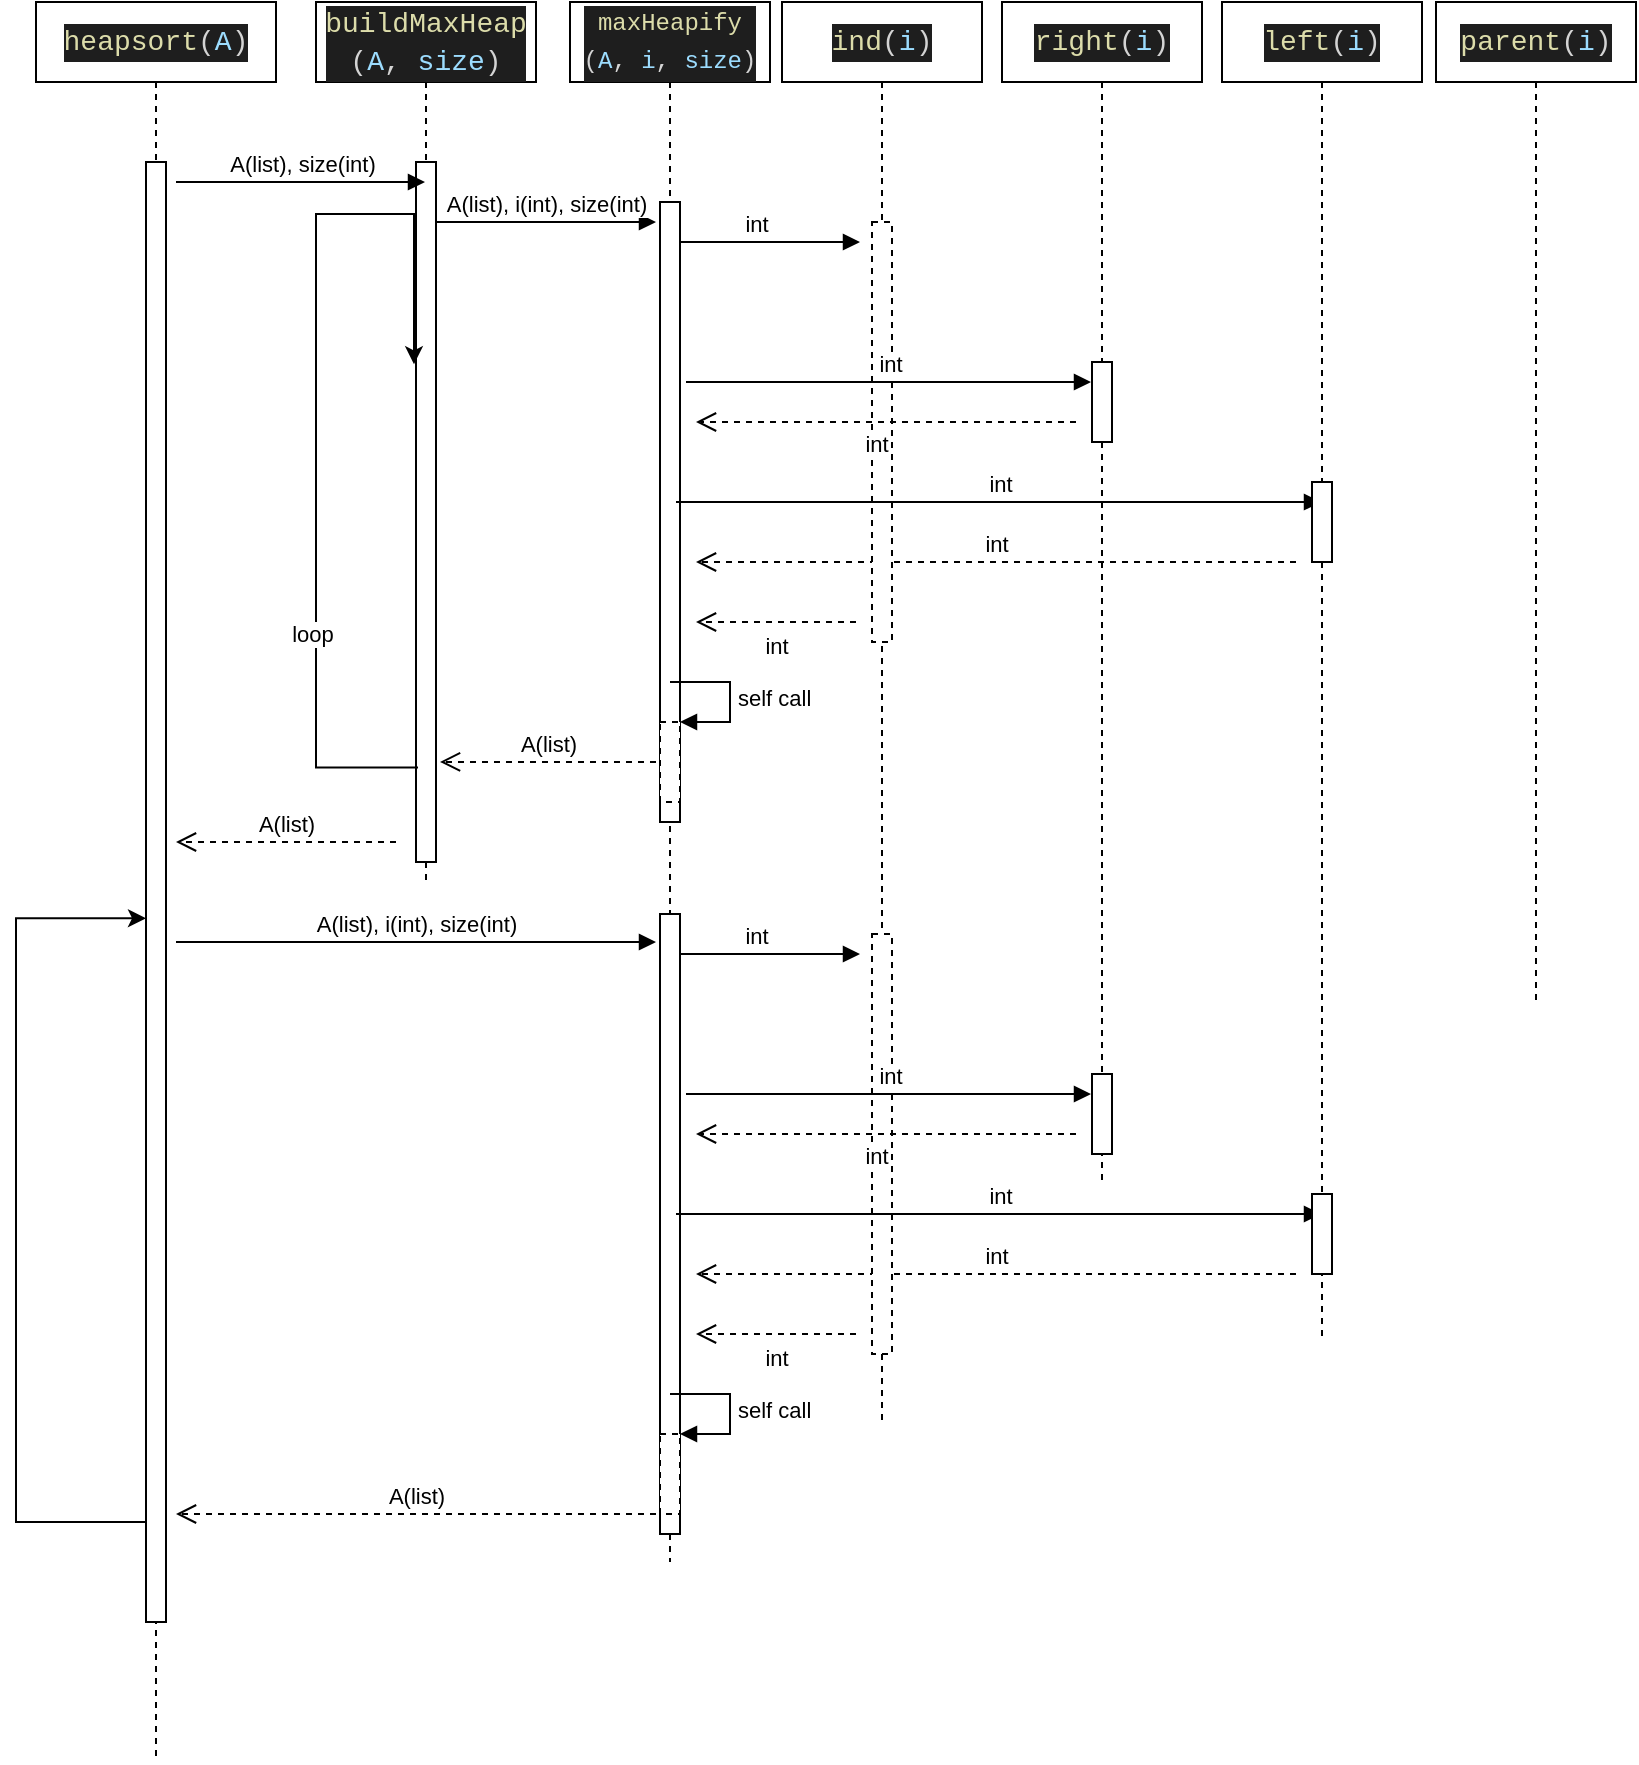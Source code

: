 <mxfile version="14.9.7" type="github" pages="2">
  <diagram id="40OqbkosAxlgUnEVLrqV" name="structureUML">
    <mxGraphModel dx="780" dy="778" grid="1" gridSize="10" guides="1" tooltips="1" connect="1" arrows="1" fold="1" page="1" pageScale="1" pageWidth="850" pageHeight="1100" math="0" shadow="0">
      <root>
        <mxCell id="0" />
        <mxCell id="1" parent="0" />
        <mxCell id="xtts4p5RJZJ0kuQn7VW0-3" value="&lt;div style=&quot;color: rgb(212 , 212 , 212) ; background-color: rgb(30 , 30 , 30) ; font-family: &amp;#34;consolas&amp;#34; , &amp;#34;courier new&amp;#34; , monospace ; font-weight: normal ; font-size: 14px ; line-height: 19px&quot;&gt;&lt;div&gt;&lt;span style=&quot;color: #dcdcaa&quot;&gt;parent&lt;/span&gt;&lt;span style=&quot;color: #d4d4d4&quot;&gt;(&lt;/span&gt;&lt;span style=&quot;color: #9cdcfe&quot;&gt;i&lt;/span&gt;&lt;span style=&quot;color: #d4d4d4&quot;&gt;)&lt;/span&gt;&lt;/div&gt;&lt;/div&gt;" style="shape=umlLifeline;perimeter=lifelinePerimeter;whiteSpace=wrap;html=1;container=1;collapsible=0;recursiveResize=0;outlineConnect=0;" parent="1" vertex="1">
          <mxGeometry x="730" y="40" width="100" height="500" as="geometry" />
        </mxCell>
        <mxCell id="xtts4p5RJZJ0kuQn7VW0-8" value="&lt;div style=&quot;color: rgb(212 , 212 , 212) ; background-color: rgb(30 , 30 , 30) ; font-family: &amp;#34;consolas&amp;#34; , &amp;#34;courier new&amp;#34; , monospace ; font-weight: normal ; font-size: 14px ; line-height: 19px&quot;&gt;&lt;div&gt;&lt;span style=&quot;color: #dcdcaa&quot;&gt;left&lt;/span&gt;&lt;span style=&quot;color: #d4d4d4&quot;&gt;(&lt;/span&gt;&lt;span style=&quot;color: #9cdcfe&quot;&gt;i&lt;/span&gt;&lt;span style=&quot;color: #d4d4d4&quot;&gt;)&lt;/span&gt;&lt;/div&gt;&lt;/div&gt;" style="shape=umlLifeline;perimeter=lifelinePerimeter;whiteSpace=wrap;html=1;container=1;collapsible=0;recursiveResize=0;outlineConnect=0;" parent="1" vertex="1">
          <mxGeometry x="623" y="40" width="100" height="670" as="geometry" />
        </mxCell>
        <mxCell id="xtts4p5RJZJ0kuQn7VW0-9" value="&lt;div style=&quot;color: rgb(212 , 212 , 212) ; background-color: rgb(30 , 30 , 30) ; font-family: &amp;#34;consolas&amp;#34; , &amp;#34;courier new&amp;#34; , monospace ; font-weight: normal ; font-size: 14px ; line-height: 19px&quot;&gt;&lt;div&gt;&lt;span style=&quot;color: #dcdcaa&quot;&gt;right&lt;/span&gt;&lt;span style=&quot;color: #d4d4d4&quot;&gt;(&lt;/span&gt;&lt;span style=&quot;color: #9cdcfe&quot;&gt;i&lt;/span&gt;&lt;span style=&quot;color: #d4d4d4&quot;&gt;)&lt;/span&gt;&lt;/div&gt;&lt;/div&gt;" style="shape=umlLifeline;perimeter=lifelinePerimeter;whiteSpace=wrap;html=1;container=1;collapsible=0;recursiveResize=0;outlineConnect=0;" parent="1" vertex="1">
          <mxGeometry x="513" y="40" width="100" height="590" as="geometry" />
        </mxCell>
        <mxCell id="xtts4p5RJZJ0kuQn7VW0-121" value="" style="html=1;points=[];perimeter=orthogonalPerimeter;" parent="xtts4p5RJZJ0kuQn7VW0-9" vertex="1">
          <mxGeometry x="45" y="180" width="10" height="40" as="geometry" />
        </mxCell>
        <mxCell id="xtts4p5RJZJ0kuQn7VW0-132" value="&lt;div&gt;int&lt;/div&gt;" style="html=1;verticalAlign=bottom;endArrow=open;dashed=1;endSize=8;" parent="xtts4p5RJZJ0kuQn7VW0-9" edge="1">
          <mxGeometry relative="1" as="geometry">
            <mxPoint x="147" y="280" as="sourcePoint" />
            <mxPoint x="-153" y="280" as="targetPoint" />
          </mxGeometry>
        </mxCell>
        <mxCell id="xtts4p5RJZJ0kuQn7VW0-10" value="&lt;div style=&quot;color: rgb(212 , 212 , 212) ; background-color: rgb(30 , 30 , 30) ; font-family: &amp;#34;consolas&amp;#34; , &amp;#34;courier new&amp;#34; , monospace ; font-weight: normal ; font-size: 14px ; line-height: 19px&quot;&gt;&lt;div&gt;&lt;span style=&quot;color: #dcdcaa&quot;&gt;ind&lt;/span&gt;&lt;span style=&quot;color: #d4d4d4&quot;&gt;(&lt;/span&gt;&lt;span style=&quot;color: #9cdcfe&quot;&gt;i&lt;/span&gt;&lt;span style=&quot;color: #d4d4d4&quot;&gt;)&lt;/span&gt;&lt;/div&gt;&lt;/div&gt;" style="shape=umlLifeline;perimeter=lifelinePerimeter;whiteSpace=wrap;html=1;container=1;collapsible=0;recursiveResize=0;outlineConnect=0;" parent="1" vertex="1">
          <mxGeometry x="403" y="40" width="100" height="710" as="geometry" />
        </mxCell>
        <mxCell id="xtts4p5RJZJ0kuQn7VW0-117" value="" style="html=1;points=[];perimeter=orthogonalPerimeter;dashed=1;" parent="xtts4p5RJZJ0kuQn7VW0-10" vertex="1">
          <mxGeometry x="45" y="110" width="10" height="210" as="geometry" />
        </mxCell>
        <mxCell id="xtts4p5RJZJ0kuQn7VW0-123" value="int" style="html=1;verticalAlign=bottom;endArrow=open;dashed=1;endSize=8;" parent="xtts4p5RJZJ0kuQn7VW0-10" edge="1">
          <mxGeometry x="0.053" y="20" relative="1" as="geometry">
            <mxPoint x="147" y="210" as="sourcePoint" />
            <mxPoint x="-43" y="210" as="targetPoint" />
            <mxPoint as="offset" />
          </mxGeometry>
        </mxCell>
        <mxCell id="xtts4p5RJZJ0kuQn7VW0-11" value="&lt;div style=&quot;color: rgb(212 , 212 , 212) ; background-color: rgb(30 , 30 , 30) ; font-family: &amp;#34;consolas&amp;#34; , &amp;#34;courier new&amp;#34; , monospace ; font-weight: normal ; line-height: 19px&quot;&gt;&lt;div&gt;&lt;font style=&quot;font-size: 12px&quot;&gt;&lt;span style=&quot;color: #dcdcaa&quot;&gt;maxHeapify&lt;/span&gt;&lt;span style=&quot;color: #d4d4d4&quot;&gt;&lt;br&gt;&lt;/span&gt;&lt;/font&gt;&lt;/div&gt;&lt;div&gt;&lt;font style=&quot;font-size: 12px&quot;&gt;&lt;span style=&quot;color: #d4d4d4&quot;&gt;(&lt;/span&gt;&lt;span style=&quot;color: #9cdcfe&quot;&gt;A&lt;/span&gt;&lt;span style=&quot;color: #d4d4d4&quot;&gt;,&amp;nbsp;&lt;/span&gt;&lt;span style=&quot;color: #9cdcfe&quot;&gt;i&lt;/span&gt;&lt;span style=&quot;color: #d4d4d4&quot;&gt;,&amp;nbsp;&lt;/span&gt;&lt;span style=&quot;color: #9cdcfe&quot;&gt;size&lt;/span&gt;&lt;span style=&quot;color: #d4d4d4&quot;&gt;)&lt;/span&gt;&lt;/font&gt;&lt;/div&gt;&lt;/div&gt;" style="shape=umlLifeline;perimeter=lifelinePerimeter;whiteSpace=wrap;html=1;container=1;collapsible=0;recursiveResize=0;outlineConnect=0;" parent="1" vertex="1">
          <mxGeometry x="297" y="40" width="100" height="780" as="geometry" />
        </mxCell>
        <mxCell id="xtts4p5RJZJ0kuQn7VW0-112" value="" style="html=1;points=[];perimeter=orthogonalPerimeter;" parent="xtts4p5RJZJ0kuQn7VW0-11" vertex="1">
          <mxGeometry x="45" y="100" width="10" height="310" as="geometry" />
        </mxCell>
        <mxCell id="xtts4p5RJZJ0kuQn7VW0-122" value="int" style="html=1;verticalAlign=bottom;endArrow=block;" parent="xtts4p5RJZJ0kuQn7VW0-11" edge="1">
          <mxGeometry width="80" relative="1" as="geometry">
            <mxPoint x="58" y="190" as="sourcePoint" />
            <mxPoint x="260.5" y="190" as="targetPoint" />
            <Array as="points">
              <mxPoint x="198" y="190" />
            </Array>
          </mxGeometry>
        </mxCell>
        <UserObject label="int" tooltip="" id="xtts4p5RJZJ0kuQn7VW0-130">
          <mxCell style="html=1;verticalAlign=bottom;endArrow=block;" parent="xtts4p5RJZJ0kuQn7VW0-11" target="xtts4p5RJZJ0kuQn7VW0-8" edge="1">
            <mxGeometry width="80" relative="1" as="geometry">
              <mxPoint x="53" y="250" as="sourcePoint" />
              <mxPoint x="133" y="250" as="targetPoint" />
            </mxGeometry>
          </mxCell>
        </UserObject>
        <mxCell id="xtts4p5RJZJ0kuQn7VW0-135" value="" style="html=1;points=[];perimeter=orthogonalPerimeter;dashed=1;" parent="xtts4p5RJZJ0kuQn7VW0-11" vertex="1">
          <mxGeometry x="45" y="360" width="10" height="40" as="geometry" />
        </mxCell>
        <mxCell id="xtts4p5RJZJ0kuQn7VW0-136" value="self call" style="edgeStyle=orthogonalEdgeStyle;html=1;align=left;spacingLeft=2;endArrow=block;rounded=0;entryX=1;entryY=0;" parent="xtts4p5RJZJ0kuQn7VW0-11" target="xtts4p5RJZJ0kuQn7VW0-135" edge="1">
          <mxGeometry relative="1" as="geometry">
            <mxPoint x="50" y="340" as="sourcePoint" />
            <Array as="points">
              <mxPoint x="80" y="340" />
            </Array>
          </mxGeometry>
        </mxCell>
        <mxCell id="xtts4p5RJZJ0kuQn7VW0-12" value="&lt;div style=&quot;color: rgb(212 , 212 , 212) ; background-color: rgb(30 , 30 , 30) ; font-family: &amp;#34;consolas&amp;#34; , &amp;#34;courier new&amp;#34; , monospace ; font-weight: normal ; font-size: 14px ; line-height: 19px&quot;&gt;&lt;div&gt;&lt;span style=&quot;color: #dcdcaa&quot;&gt;buildMaxHeap&lt;/span&gt;&lt;span style=&quot;color: #d4d4d4&quot;&gt;&lt;br&gt;&lt;/span&gt;&lt;/div&gt;&lt;div&gt;&lt;span style=&quot;color: #d4d4d4&quot;&gt;(&lt;/span&gt;&lt;span style=&quot;color: #9cdcfe&quot;&gt;A&lt;/span&gt;&lt;span style=&quot;color: #d4d4d4&quot;&gt;,&amp;nbsp;&lt;/span&gt;&lt;span style=&quot;color: #9cdcfe&quot;&gt;size&lt;/span&gt;&lt;span style=&quot;color: #d4d4d4&quot;&gt;)&lt;/span&gt;&lt;/div&gt;&lt;/div&gt;" style="shape=umlLifeline;perimeter=lifelinePerimeter;whiteSpace=wrap;html=1;container=1;collapsible=0;recursiveResize=0;outlineConnect=0;" parent="1" vertex="1">
          <mxGeometry x="170" y="40" width="110" height="440" as="geometry" />
        </mxCell>
        <mxCell id="xtts4p5RJZJ0kuQn7VW0-106" value="" style="html=1;points=[];perimeter=orthogonalPerimeter;" parent="xtts4p5RJZJ0kuQn7VW0-12" vertex="1">
          <mxGeometry x="50" y="80" width="10" height="350" as="geometry" />
        </mxCell>
        <mxCell id="xtts4p5RJZJ0kuQn7VW0-109" style="edgeStyle=orthogonalEdgeStyle;rounded=0;orthogonalLoop=1;jettySize=auto;html=1;entryX=-0.1;entryY=0.289;entryDx=0;entryDy=0;entryPerimeter=0;exitX=0.1;exitY=0.865;exitDx=0;exitDy=0;exitPerimeter=0;" parent="xtts4p5RJZJ0kuQn7VW0-12" source="xtts4p5RJZJ0kuQn7VW0-106" target="xtts4p5RJZJ0kuQn7VW0-106" edge="1">
          <mxGeometry relative="1" as="geometry">
            <Array as="points">
              <mxPoint y="383" />
              <mxPoint y="106" />
              <mxPoint x="49" y="106" />
            </Array>
          </mxGeometry>
        </mxCell>
        <mxCell id="xtts4p5RJZJ0kuQn7VW0-110" value="loop" style="edgeLabel;html=1;align=center;verticalAlign=middle;resizable=0;points=[];" parent="xtts4p5RJZJ0kuQn7VW0-109" vertex="1" connectable="0">
          <mxGeometry x="-0.662" y="2" relative="1" as="geometry">
            <mxPoint y="-42" as="offset" />
          </mxGeometry>
        </mxCell>
        <mxCell id="xtts4p5RJZJ0kuQn7VW0-111" value="A(list), i(int), size(int)" style="html=1;verticalAlign=bottom;endArrow=block;" parent="xtts4p5RJZJ0kuQn7VW0-12" source="xtts4p5RJZJ0kuQn7VW0-106" edge="1">
          <mxGeometry width="80" relative="1" as="geometry">
            <mxPoint x="70" y="110" as="sourcePoint" />
            <mxPoint x="170" y="110" as="targetPoint" />
          </mxGeometry>
        </mxCell>
        <mxCell id="xtts4p5RJZJ0kuQn7VW0-137" value="A(list)" style="html=1;verticalAlign=bottom;endArrow=open;dashed=1;endSize=8;entryX=1.2;entryY=0.857;entryDx=0;entryDy=0;entryPerimeter=0;" parent="xtts4p5RJZJ0kuQn7VW0-12" target="xtts4p5RJZJ0kuQn7VW0-106" edge="1">
          <mxGeometry relative="1" as="geometry">
            <mxPoint x="170" y="380" as="sourcePoint" />
            <mxPoint x="90" y="380" as="targetPoint" />
          </mxGeometry>
        </mxCell>
        <mxCell id="xtts4p5RJZJ0kuQn7VW0-14" value="&lt;div style=&quot;color: rgb(212 , 212 , 212) ; background-color: rgb(30 , 30 , 30) ; font-family: &amp;#34;consolas&amp;#34; , &amp;#34;courier new&amp;#34; , monospace ; font-weight: normal ; font-size: 14px ; line-height: 19px&quot;&gt;&lt;div&gt;&lt;span style=&quot;color: #dcdcaa&quot;&gt;heapsort&lt;/span&gt;&lt;span style=&quot;color: #d4d4d4&quot;&gt;(&lt;/span&gt;&lt;span style=&quot;color: #9cdcfe&quot;&gt;A&lt;/span&gt;&lt;span style=&quot;color: #d4d4d4&quot;&gt;)&lt;/span&gt;&lt;/div&gt;&lt;/div&gt;" style="shape=umlLifeline;perimeter=lifelinePerimeter;whiteSpace=wrap;html=1;container=1;collapsible=0;recursiveResize=0;outlineConnect=0;" parent="1" vertex="1">
          <mxGeometry x="30" y="40" width="120" height="880" as="geometry" />
        </mxCell>
        <mxCell id="xtts4p5RJZJ0kuQn7VW0-107" value="A(list), size(int)" style="html=1;verticalAlign=bottom;endArrow=block;" parent="xtts4p5RJZJ0kuQn7VW0-14" target="xtts4p5RJZJ0kuQn7VW0-12" edge="1">
          <mxGeometry width="80" relative="1" as="geometry">
            <mxPoint x="70" y="90" as="sourcePoint" />
            <mxPoint x="150" y="90" as="targetPoint" />
          </mxGeometry>
        </mxCell>
        <mxCell id="xtts4p5RJZJ0kuQn7VW0-138" value="A(list)" style="html=1;verticalAlign=bottom;endArrow=open;dashed=1;endSize=8;" parent="xtts4p5RJZJ0kuQn7VW0-14" edge="1">
          <mxGeometry relative="1" as="geometry">
            <mxPoint x="180" y="420" as="sourcePoint" />
            <mxPoint x="70" y="420" as="targetPoint" />
          </mxGeometry>
        </mxCell>
        <mxCell id="xtts4p5RJZJ0kuQn7VW0-66" value="" style="html=1;points=[];perimeter=orthogonalPerimeter;" parent="1" vertex="1">
          <mxGeometry x="85" y="120" width="10" height="730" as="geometry" />
        </mxCell>
        <mxCell id="xtts4p5RJZJ0kuQn7VW0-120" value="int" style="html=1;verticalAlign=bottom;endArrow=open;dashed=1;endSize=8;" parent="1" edge="1">
          <mxGeometry y="21" relative="1" as="geometry">
            <mxPoint x="440" y="350" as="sourcePoint" />
            <mxPoint x="360" y="350" as="targetPoint" />
            <mxPoint as="offset" />
          </mxGeometry>
        </mxCell>
        <mxCell id="xtts4p5RJZJ0kuQn7VW0-116" value="int" style="html=1;verticalAlign=bottom;endArrow=block;" parent="1" edge="1">
          <mxGeometry x="-0.156" width="80" relative="1" as="geometry">
            <mxPoint x="352" y="160" as="sourcePoint" />
            <mxPoint x="442" y="160" as="targetPoint" />
            <mxPoint as="offset" />
          </mxGeometry>
        </mxCell>
        <mxCell id="xtts4p5RJZJ0kuQn7VW0-129" value="" style="html=1;points=[];perimeter=orthogonalPerimeter;" parent="1" vertex="1">
          <mxGeometry x="668" y="280" width="10" height="40" as="geometry" />
        </mxCell>
        <mxCell id="xtts4p5RJZJ0kuQn7VW0-156" value="" style="html=1;points=[];perimeter=orthogonalPerimeter;" parent="1" vertex="1">
          <mxGeometry x="558" y="576" width="10" height="40" as="geometry" />
        </mxCell>
        <mxCell id="xtts4p5RJZJ0kuQn7VW0-157" value="&lt;div&gt;int&lt;/div&gt;" style="html=1;verticalAlign=bottom;endArrow=open;dashed=1;endSize=8;" parent="1" edge="1">
          <mxGeometry relative="1" as="geometry">
            <mxPoint x="660" y="676" as="sourcePoint" />
            <mxPoint x="360" y="676" as="targetPoint" />
          </mxGeometry>
        </mxCell>
        <mxCell id="xtts4p5RJZJ0kuQn7VW0-158" value="" style="html=1;points=[];perimeter=orthogonalPerimeter;dashed=1;" parent="1" vertex="1">
          <mxGeometry x="448" y="506" width="10" height="210" as="geometry" />
        </mxCell>
        <mxCell id="xtts4p5RJZJ0kuQn7VW0-159" value="int" style="html=1;verticalAlign=bottom;endArrow=open;dashed=1;endSize=8;" parent="1" edge="1">
          <mxGeometry x="0.053" y="20" relative="1" as="geometry">
            <mxPoint x="550" y="606" as="sourcePoint" />
            <mxPoint x="360" y="606" as="targetPoint" />
            <mxPoint as="offset" />
          </mxGeometry>
        </mxCell>
        <mxCell id="xtts4p5RJZJ0kuQn7VW0-160" value="" style="html=1;points=[];perimeter=orthogonalPerimeter;" parent="1" vertex="1">
          <mxGeometry x="342" y="496" width="10" height="310" as="geometry" />
        </mxCell>
        <mxCell id="xtts4p5RJZJ0kuQn7VW0-161" value="int" style="html=1;verticalAlign=bottom;endArrow=block;" parent="1" edge="1">
          <mxGeometry width="80" relative="1" as="geometry">
            <mxPoint x="355" y="586" as="sourcePoint" />
            <mxPoint x="557.5" y="586" as="targetPoint" />
            <Array as="points">
              <mxPoint x="495" y="586" />
            </Array>
          </mxGeometry>
        </mxCell>
        <UserObject label="int" tooltip="" id="xtts4p5RJZJ0kuQn7VW0-162">
          <mxCell style="html=1;verticalAlign=bottom;endArrow=block;" parent="1" edge="1">
            <mxGeometry width="80" relative="1" as="geometry">
              <mxPoint x="350" y="646" as="sourcePoint" />
              <mxPoint x="672.5" y="646" as="targetPoint" />
            </mxGeometry>
          </mxCell>
        </UserObject>
        <mxCell id="xtts4p5RJZJ0kuQn7VW0-163" value="" style="html=1;points=[];perimeter=orthogonalPerimeter;dashed=1;" parent="1" vertex="1">
          <mxGeometry x="342" y="756" width="10" height="40" as="geometry" />
        </mxCell>
        <mxCell id="xtts4p5RJZJ0kuQn7VW0-164" value="self call" style="edgeStyle=orthogonalEdgeStyle;html=1;align=left;spacingLeft=2;endArrow=block;rounded=0;entryX=1;entryY=0;" parent="1" target="xtts4p5RJZJ0kuQn7VW0-163" edge="1">
          <mxGeometry relative="1" as="geometry">
            <mxPoint x="347" y="736" as="sourcePoint" />
            <Array as="points">
              <mxPoint x="377" y="736" />
            </Array>
          </mxGeometry>
        </mxCell>
        <mxCell id="xtts4p5RJZJ0kuQn7VW0-165" value="int" style="html=1;verticalAlign=bottom;endArrow=open;dashed=1;endSize=8;" parent="1" edge="1">
          <mxGeometry y="21" relative="1" as="geometry">
            <mxPoint x="440" y="706" as="sourcePoint" />
            <mxPoint x="360" y="706" as="targetPoint" />
            <mxPoint as="offset" />
          </mxGeometry>
        </mxCell>
        <mxCell id="xtts4p5RJZJ0kuQn7VW0-166" value="int" style="html=1;verticalAlign=bottom;endArrow=block;" parent="1" edge="1">
          <mxGeometry x="-0.156" width="80" relative="1" as="geometry">
            <mxPoint x="352" y="516" as="sourcePoint" />
            <mxPoint x="442" y="516" as="targetPoint" />
            <mxPoint as="offset" />
          </mxGeometry>
        </mxCell>
        <mxCell id="xtts4p5RJZJ0kuQn7VW0-167" value="" style="html=1;points=[];perimeter=orthogonalPerimeter;" parent="1" vertex="1">
          <mxGeometry x="668" y="636" width="10" height="40" as="geometry" />
        </mxCell>
        <mxCell id="xtts4p5RJZJ0kuQn7VW0-169" value="A(list), i(int), size(int)" style="html=1;verticalAlign=bottom;endArrow=block;" parent="1" edge="1">
          <mxGeometry width="80" relative="1" as="geometry">
            <mxPoint x="100" y="510" as="sourcePoint" />
            <mxPoint x="340" y="510" as="targetPoint" />
          </mxGeometry>
        </mxCell>
        <mxCell id="xtts4p5RJZJ0kuQn7VW0-170" value="A(list)" style="html=1;verticalAlign=bottom;endArrow=open;dashed=1;endSize=8;" parent="1" edge="1">
          <mxGeometry relative="1" as="geometry">
            <mxPoint x="340" y="796" as="sourcePoint" />
            <mxPoint x="100" y="796" as="targetPoint" />
          </mxGeometry>
        </mxCell>
        <mxCell id="xtts4p5RJZJ0kuQn7VW0-171" style="edgeStyle=orthogonalEdgeStyle;rounded=0;orthogonalLoop=1;jettySize=auto;html=1;entryX=0;entryY=0.518;entryDx=0;entryDy=0;entryPerimeter=0;exitX=0;exitY=0.916;exitDx=0;exitDy=0;exitPerimeter=0;" parent="1" source="xtts4p5RJZJ0kuQn7VW0-66" target="xtts4p5RJZJ0kuQn7VW0-66" edge="1">
          <mxGeometry relative="1" as="geometry">
            <Array as="points">
              <mxPoint x="85" y="800" />
              <mxPoint x="20" y="800" />
              <mxPoint x="20" y="498" />
            </Array>
          </mxGeometry>
        </mxCell>
      </root>
    </mxGraphModel>
  </diagram>
  <diagram name="maxPriority structureUML" id="edA82mGDYcjBV-F5n5Ma">
    <mxGraphModel dx="918" dy="915" grid="1" gridSize="10" guides="1" tooltips="1" connect="1" arrows="1" fold="1" page="1" pageScale="1" pageWidth="850" pageHeight="1100" math="0" shadow="0">
      <root>
        <mxCell id="imOH5e1PaBa-bkASGdSj-0" />
        <mxCell id="imOH5e1PaBa-bkASGdSj-1" parent="imOH5e1PaBa-bkASGdSj-0" />
        <mxCell id="imOH5e1PaBa-bkASGdSj-2" value="&lt;div style=&quot;color: rgb(212 , 212 , 212) ; background-color: rgb(30 , 30 , 30) ; font-family: &amp;#34;consolas&amp;#34; , &amp;#34;courier new&amp;#34; , monospace ; font-weight: normal ; font-size: 14px ; line-height: 19px&quot;&gt;&lt;div&gt;&lt;span style=&quot;color: #dcdcaa&quot;&gt;parent&lt;/span&gt;&lt;span style=&quot;color: #d4d4d4&quot;&gt;(&lt;/span&gt;&lt;span style=&quot;color: #9cdcfe&quot;&gt;i&lt;/span&gt;&lt;span style=&quot;color: #d4d4d4&quot;&gt;)&lt;/span&gt;&lt;/div&gt;&lt;/div&gt;" style="shape=umlLifeline;perimeter=lifelinePerimeter;whiteSpace=wrap;html=1;container=1;collapsible=0;recursiveResize=0;outlineConnect=0;" vertex="1" parent="imOH5e1PaBa-bkASGdSj-1">
          <mxGeometry x="530" y="40" width="100" height="320" as="geometry" />
        </mxCell>
        <mxCell id="imOH5e1PaBa-bkASGdSj-52" value="" style="html=1;points=[];perimeter=orthogonalPerimeter;" vertex="1" parent="imOH5e1PaBa-bkASGdSj-2">
          <mxGeometry x="45" y="220" width="10" height="80" as="geometry" />
        </mxCell>
        <mxCell id="imOH5e1PaBa-bkASGdSj-7" value="&lt;div style=&quot;color: rgb(212 , 212 , 212) ; background-color: rgb(30 , 30 , 30) ; font-family: &amp;#34;consolas&amp;#34; , &amp;#34;courier new&amp;#34; , monospace ; font-weight: normal ; font-size: 14px ; line-height: 19px&quot;&gt;&lt;div&gt;&lt;span style=&quot;color: #dcdcaa&quot;&gt;ind&lt;/span&gt;&lt;span style=&quot;color: #d4d4d4&quot;&gt;(&lt;/span&gt;&lt;span style=&quot;color: #9cdcfe&quot;&gt;i&lt;/span&gt;&lt;span style=&quot;color: #d4d4d4&quot;&gt;)&lt;/span&gt;&lt;/div&gt;&lt;/div&gt;" style="shape=umlLifeline;perimeter=lifelinePerimeter;whiteSpace=wrap;html=1;container=1;collapsible=0;recursiveResize=0;outlineConnect=0;" vertex="1" parent="imOH5e1PaBa-bkASGdSj-1">
          <mxGeometry x="403" y="40" width="100" height="360" as="geometry" />
        </mxCell>
        <mxCell id="imOH5e1PaBa-bkASGdSj-8" value="" style="html=1;points=[];perimeter=orthogonalPerimeter;dashed=1;" vertex="1" parent="imOH5e1PaBa-bkASGdSj-7">
          <mxGeometry x="45" y="130" width="10" height="210" as="geometry" />
        </mxCell>
        <mxCell id="imOH5e1PaBa-bkASGdSj-53" value="return" style="html=1;verticalAlign=bottom;endArrow=open;dashed=1;endSize=8;entryX=1.171;entryY=0.705;entryDx=0;entryDy=0;entryPerimeter=0;" edge="1" parent="imOH5e1PaBa-bkASGdSj-7" target="imOH5e1PaBa-bkASGdSj-47">
          <mxGeometry relative="1" as="geometry">
            <mxPoint x="167" y="280" as="sourcePoint" />
            <mxPoint x="87" y="280" as="targetPoint" />
            <Array as="points">
              <mxPoint x="-113" y="280" />
            </Array>
          </mxGeometry>
        </mxCell>
        <mxCell id="imOH5e1PaBa-bkASGdSj-62" value="int" style="edgeLabel;html=1;align=center;verticalAlign=middle;resizable=0;points=[];" vertex="1" connectable="0" parent="imOH5e1PaBa-bkASGdSj-53">
          <mxGeometry x="0.548" y="1" relative="1" as="geometry">
            <mxPoint x="98" y="9" as="offset" />
          </mxGeometry>
        </mxCell>
        <mxCell id="imOH5e1PaBa-bkASGdSj-44" value="&lt;div style=&quot;color: rgb(212 , 212 , 212) ; background-color: rgb(30 , 30 , 30) ; font-family: &amp;#34;consolas&amp;#34; , &amp;#34;courier new&amp;#34; , monospace ; font-weight: normal ; font-size: 14px ; line-height: 19px&quot;&gt;&lt;div&gt;&lt;span style=&quot;color: #dcdcaa&quot;&gt;maxHeapInsert&lt;/span&gt;&lt;/div&gt;&lt;div&gt;&lt;span style=&quot;color: #dcdcaa&quot;&gt;&lt;/span&gt;&lt;span style=&quot;color: #d4d4d4&quot;&gt;(&lt;/span&gt;&lt;span style=&quot;color: #9cdcfe&quot;&gt;A&lt;/span&gt;&lt;span style=&quot;color: #d4d4d4&quot;&gt;,&amp;nbsp;&lt;/span&gt;&lt;span style=&quot;color: #9cdcfe&quot;&gt;key&lt;/span&gt;&lt;span style=&quot;color: #d4d4d4&quot;&gt;):&lt;/span&gt;&lt;/div&gt;&lt;/div&gt;" style="shape=umlLifeline;perimeter=lifelinePerimeter;whiteSpace=wrap;html=1;container=1;collapsible=0;recursiveResize=0;outlineConnect=0;" vertex="1" parent="imOH5e1PaBa-bkASGdSj-1">
          <mxGeometry x="10" y="40" width="120" height="440" as="geometry" />
        </mxCell>
        <mxCell id="imOH5e1PaBa-bkASGdSj-45" value="" style="html=1;points=[];perimeter=orthogonalPerimeter;" vertex="1" parent="imOH5e1PaBa-bkASGdSj-44">
          <mxGeometry x="55" y="70" width="10" height="330" as="geometry" />
        </mxCell>
        <mxCell id="imOH5e1PaBa-bkASGdSj-49" value="dispatch" style="html=1;verticalAlign=bottom;endArrow=block;entryX=-0.114;entryY=0.113;entryDx=0;entryDy=0;entryPerimeter=0;" edge="1" parent="imOH5e1PaBa-bkASGdSj-44" target="imOH5e1PaBa-bkASGdSj-47">
          <mxGeometry width="80" relative="1" as="geometry">
            <mxPoint x="70" y="120" as="sourcePoint" />
            <mxPoint x="150" y="120" as="targetPoint" />
          </mxGeometry>
        </mxCell>
        <mxCell id="imOH5e1PaBa-bkASGdSj-59" value="list, int, number" style="edgeLabel;html=1;align=center;verticalAlign=middle;resizable=0;points=[];" vertex="1" connectable="0" parent="imOH5e1PaBa-bkASGdSj-49">
          <mxGeometry x="0.598" y="-2" relative="1" as="geometry">
            <mxPoint x="-45" y="8" as="offset" />
          </mxGeometry>
        </mxCell>
        <mxCell id="imOH5e1PaBa-bkASGdSj-55" value="return" style="html=1;verticalAlign=bottom;endArrow=open;dashed=1;endSize=8;" edge="1" parent="imOH5e1PaBa-bkASGdSj-44">
          <mxGeometry relative="1" as="geometry">
            <mxPoint x="190" y="360" as="sourcePoint" />
            <mxPoint x="70" y="360" as="targetPoint" />
          </mxGeometry>
        </mxCell>
        <mxCell id="imOH5e1PaBa-bkASGdSj-64" value="list" style="edgeLabel;html=1;align=center;verticalAlign=middle;resizable=0;points=[];" vertex="1" connectable="0" parent="imOH5e1PaBa-bkASGdSj-55">
          <mxGeometry x="-0.602" y="-1" relative="1" as="geometry">
            <mxPoint x="-36" y="11" as="offset" />
          </mxGeometry>
        </mxCell>
        <mxCell id="imOH5e1PaBa-bkASGdSj-46" value="&lt;div style=&quot;color: rgb(212 , 212 , 212) ; background-color: rgb(30 , 30 , 30) ; font-family: &amp;#34;consolas&amp;#34; , &amp;#34;courier new&amp;#34; , monospace ; font-weight: normal ; font-size: 14px ; line-height: 19px&quot;&gt;&lt;div&gt;&lt;span style=&quot;color: #dcdcaa&quot;&gt;heapIncreaseKey&lt;/span&gt;&lt;span style=&quot;color: #d4d4d4&quot;&gt;&lt;br&gt;&lt;/span&gt;&lt;/div&gt;&lt;div&gt;&lt;span style=&quot;color: #d4d4d4&quot;&gt;(&lt;/span&gt;&lt;span style=&quot;color: #9cdcfe&quot;&gt;A&lt;/span&gt;&lt;span style=&quot;color: #d4d4d4&quot;&gt;,&amp;nbsp;&lt;/span&gt;&lt;span style=&quot;color: #9cdcfe&quot;&gt;i&lt;/span&gt;&lt;span style=&quot;color: #d4d4d4&quot;&gt;,&amp;nbsp;&lt;/span&gt;&lt;span style=&quot;color: #9cdcfe&quot;&gt;key&lt;/span&gt;&lt;span style=&quot;color: #d4d4d4&quot;&gt;):&lt;/span&gt;&lt;/div&gt;&lt;/div&gt;" style="shape=umlLifeline;perimeter=lifelinePerimeter;whiteSpace=wrap;html=1;container=1;collapsible=0;recursiveResize=0;outlineConnect=0;" vertex="1" parent="imOH5e1PaBa-bkASGdSj-1">
          <mxGeometry x="140" y="40" width="130" height="390" as="geometry" />
        </mxCell>
        <mxCell id="imOH5e1PaBa-bkASGdSj-47" value="" style="html=1;points=[];perimeter=orthogonalPerimeter;" vertex="1" parent="imOH5e1PaBa-bkASGdSj-46">
          <mxGeometry x="60" y="90" width="10" height="270" as="geometry" />
        </mxCell>
        <mxCell id="imOH5e1PaBa-bkASGdSj-48" style="edgeStyle=orthogonalEdgeStyle;rounded=0;orthogonalLoop=1;jettySize=auto;html=1;" edge="1" parent="imOH5e1PaBa-bkASGdSj-46" source="imOH5e1PaBa-bkASGdSj-47">
          <mxGeometry relative="1" as="geometry">
            <mxPoint x="65" y="210" as="targetPoint" />
            <Array as="points">
              <mxPoint x="10" y="340" />
              <mxPoint x="10" y="210" />
              <mxPoint x="56" y="210" />
            </Array>
          </mxGeometry>
        </mxCell>
        <mxCell id="imOH5e1PaBa-bkASGdSj-50" value="dispatch" style="html=1;verticalAlign=bottom;endArrow=block;" edge="1" parent="imOH5e1PaBa-bkASGdSj-46">
          <mxGeometry width="80" relative="1" as="geometry">
            <mxPoint x="70" y="140" as="sourcePoint" />
            <mxPoint x="300" y="140" as="targetPoint" />
          </mxGeometry>
        </mxCell>
        <mxCell id="imOH5e1PaBa-bkASGdSj-60" value="int" style="edgeLabel;html=1;align=center;verticalAlign=middle;resizable=0;points=[];" vertex="1" connectable="0" parent="imOH5e1PaBa-bkASGdSj-50">
          <mxGeometry x="0.209" y="3" relative="1" as="geometry">
            <mxPoint x="-19" y="13" as="offset" />
          </mxGeometry>
        </mxCell>
        <mxCell id="imOH5e1PaBa-bkASGdSj-51" value="dispatch" style="html=1;verticalAlign=bottom;endArrow=block;" edge="1" parent="imOH5e1PaBa-bkASGdSj-46" target="imOH5e1PaBa-bkASGdSj-2">
          <mxGeometry width="80" relative="1" as="geometry">
            <mxPoint x="70" y="230" as="sourcePoint" />
            <mxPoint x="150" y="230" as="targetPoint" />
          </mxGeometry>
        </mxCell>
        <mxCell id="imOH5e1PaBa-bkASGdSj-61" value="int" style="edgeLabel;html=1;align=center;verticalAlign=middle;resizable=0;points=[];" vertex="1" connectable="0" parent="imOH5e1PaBa-bkASGdSj-51">
          <mxGeometry x="0.179" y="4" relative="1" as="geometry">
            <mxPoint x="-38" y="9" as="offset" />
          </mxGeometry>
        </mxCell>
        <mxCell id="imOH5e1PaBa-bkASGdSj-54" value="return" style="html=1;verticalAlign=bottom;endArrow=open;dashed=1;endSize=8;entryX=1.314;entryY=0.88;entryDx=0;entryDy=0;entryPerimeter=0;" edge="1" parent="imOH5e1PaBa-bkASGdSj-1" target="imOH5e1PaBa-bkASGdSj-47">
          <mxGeometry relative="1" as="geometry">
            <mxPoint x="440" y="370" as="sourcePoint" />
            <mxPoint x="360" y="370" as="targetPoint" />
          </mxGeometry>
        </mxCell>
        <mxCell id="imOH5e1PaBa-bkASGdSj-63" value="int" style="edgeLabel;html=1;align=center;verticalAlign=middle;resizable=0;points=[];" vertex="1" connectable="0" parent="imOH5e1PaBa-bkASGdSj-54">
          <mxGeometry x="-0.458" y="3" relative="1" as="geometry">
            <mxPoint x="-49" as="offset" />
          </mxGeometry>
        </mxCell>
      </root>
    </mxGraphModel>
  </diagram>
</mxfile>
